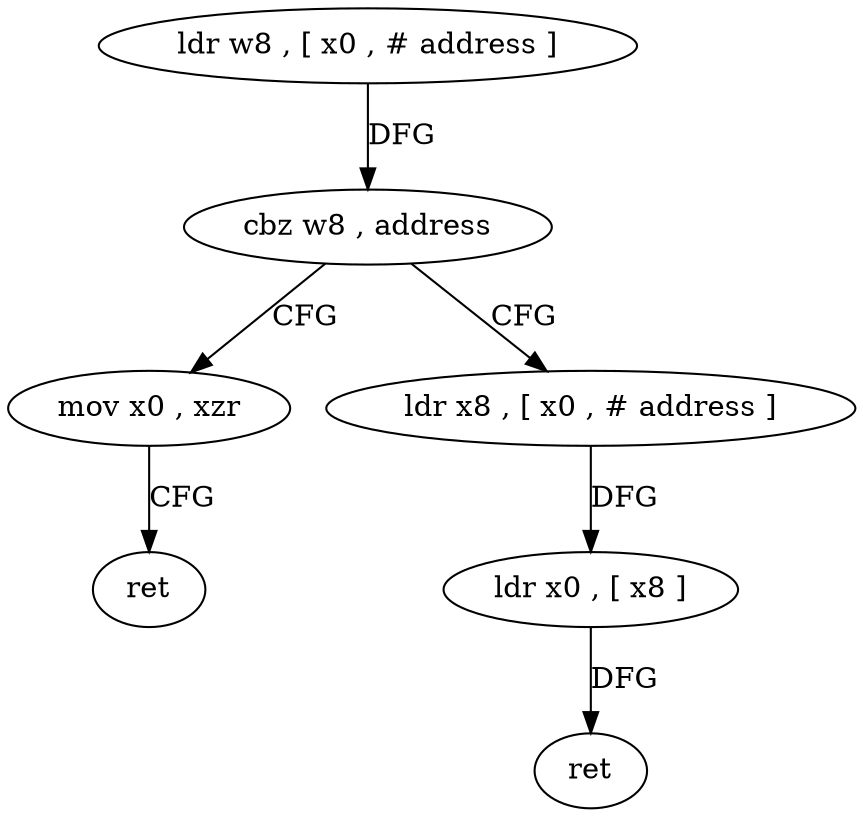 digraph "func" {
"4222692" [label = "ldr w8 , [ x0 , # address ]" ]
"4222696" [label = "cbz w8 , address" ]
"4222712" [label = "mov x0 , xzr" ]
"4222700" [label = "ldr x8 , [ x0 , # address ]" ]
"4222716" [label = "ret" ]
"4222704" [label = "ldr x0 , [ x8 ]" ]
"4222708" [label = "ret" ]
"4222692" -> "4222696" [ label = "DFG" ]
"4222696" -> "4222712" [ label = "CFG" ]
"4222696" -> "4222700" [ label = "CFG" ]
"4222712" -> "4222716" [ label = "CFG" ]
"4222700" -> "4222704" [ label = "DFG" ]
"4222704" -> "4222708" [ label = "DFG" ]
}

